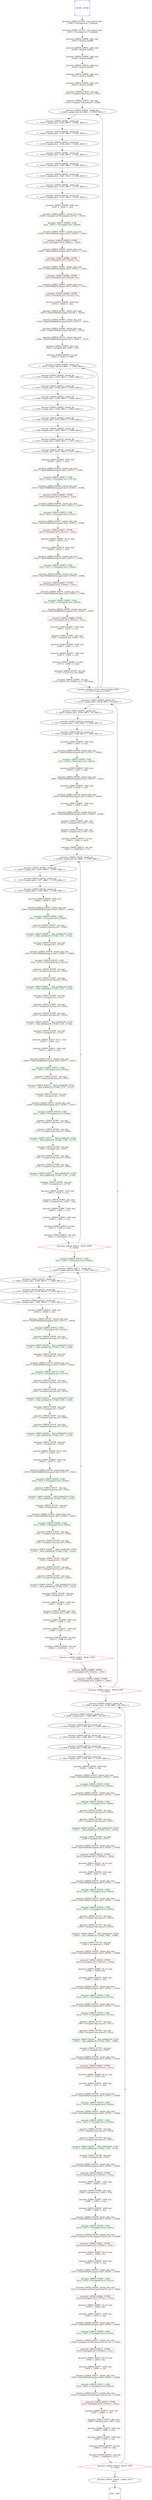 digraph G {
0[color=blue,shape=Msquare,label="ENTRY - ENTRY"];
1[color=blue,shape=Msquare,label="EXIT - EXIT"];
2[color=burlywood,shape=box,label="gesummv_428816_431676 - view_convert_expr\n_11068 = *((unsigned int * ) &(beta));\n"];
3[shape=ellipse,label="gesummv_428816_428854 - gimple_phi\n/* _10202 = gimple_phi(<0u, BB3>, <_10203, BB5>) */\n"];
4[shape=ellipse,label="gesummv_428816_440062 - gimple_phi\n/* _13353 = gimple_phi(<_13352, BB3>, <_10201, BB5>) */\n"];
5[shape=ellipse,label="gesummv_428816_440068 - gimple_phi\n/* _13356 = gimple_phi(<_13355, BB3>, <_10229, BB5>) */\n"];
6[shape=ellipse,label="gesummv_428816_440074 - gimple_phi\n/* _13359 = gimple_phi(<_13358, BB3>, <_10224, BB5>) */\n"];
7[shape=ellipse,label="gesummv_428816_440080 - gimple_phi\n/* _13362 = gimple_phi(<_13361, BB3>, <_10220, BB5>) */\n"];
8[shape=ellipse,label="gesummv_428816_440086 - gimple_phi\n/* _13365 = gimple_phi(<_13364, BB3>, <_13366, BB5>) */\n"];
9[shape=ellipse,label="gesummv_428816_440092 - gimple_phi\n/* _13368 = gimple_phi(<_13367, BB3>, <_13369, BB5>) */\n"];
10[shape=ellipse,label="gesummv_428816_440098 - gimple_phi\n/* _13371 = gimple_phi(<_13370, BB3>, <_13372, BB5>) */\n"];
11[shape=ellipse,label="gesummv_428816_440104 - gimple_phi\n/* _13374 = gimple_phi(<_13373, BB3>, <_13375, BB5>) */\n"];
12[color=burlywood,shape=box,label="gesummv_428816_429438 - lshift_expr\n_10351 = _10202 << (2u);\n"];
13[color=burlywood,shape=box,label="gesummv_428816_428855 - pointer_plus_expr\n_10204 = (unsigned int*)(((unsigned char*)x) + _10351);\n"];
14[color=green,shape=box,label="gesummv_428816_428856 - LOAD\nif(1u) _10205 = (*((unsigned int*)(_10204)));\n"];
15[color=burlywood,shape=box,label="gesummv_428816_428857 - pointer_plus_expr\n_10206 = (float(*)[64])(((unsigned char*)_10189) + _10351);\n"];
16[color=red,shape=box,label="gesummv_428816_428858 - STORE\nif(1u) (*((unsigned int*)(_10206))) = _10205;\n"];
17[color=burlywood,shape=box,label="gesummv_428816_428859 - pointer_plus_expr\n_10208 = (float(*)[64])(((unsigned char*)_10191) + _10351);\n"];
18[color=red,shape=box,label="gesummv_428816_428860 - STORE\nif(1u) (*((unsigned int*)(_10208))) = 0u;\n"];
19[color=burlywood,shape=box,label="gesummv_428816_428861 - pointer_plus_expr\n_10210 = (float(*)[64])(((unsigned char*)_10192) + _10351);\n"];
20[color=red,shape=box,label="gesummv_428816_428862 - STORE\nif(1u) (*((unsigned int*)(_10210))) = 0u;\n"];
21[color=burlywood,shape=box,label="gesummv_428816_428863 - pointer_plus_expr\n_10212 = (float(*)[64])(((unsigned char*)_10190) + _10351);\n"];
22[color=red,shape=box,label="gesummv_428816_428864 - STORE\nif(1u) (*((unsigned int*)(_10212))) = 0u;\n"];
23[color=burlywood,shape=box,label="gesummv_428816_429496 - lshift_expr\n_10374 = _10202 << (8u);\n"];
24[color=burlywood,shape=box,label="gesummv_428816_429461 - pointer_plus_expr\n_10357 = (float(*)[64])(((unsigned char*)A) + _10374);\n"];
25[color=burlywood,shape=box,label="gesummv_428816_429465 - pointer_plus_expr\n_10359 = (float(*)[64][64])(((unsigned char*)_10187) + _10374);\n"];
26[color=burlywood,shape=box,label="gesummv_428816_429469 - pointer_plus_expr\n_10361 = (float(*)[64])(((unsigned char*)B) + _10374);\n"];
27[color=burlywood,shape=box,label="gesummv_428816_429473 - pointer_plus_expr\n_10363 = (float(*)[64][64])(((unsigned char*)_10188) + _10374);\n"];
28[color=burlywood,shape=box,label="gesummv_428816_428976 - plus_expr\n_10203 = (unsigned int)(_10202 + (1u));\n"];
29[color=burlywood,shape=box,label="gesummv_428816_429458 - eq_expr\n_10356 = _10203 == (64u);\n"];
30[shape=ellipse,label="gesummv_428816_428908 - gimple_phi\n/* _10215 = gimple_phi(<0u, BB2>, <_11682, BB5>) */\n"];
31[color=burlywood,shape=box,label="gesummv_428816_431673 - view_convert_expr\n_11067 = *((unsigned int * ) &(alpha));\n"];
32[color=burlywood,shape=box,label="gesummv_428816_428900 - addr_expr\n_10187 = internal_428889;\n"];
33[color=burlywood,shape=box,label="gesummv_428816_428931 - addr_expr\n_10188 = internal_428924;\n"];
34[color=burlywood,shape=box,label="gesummv_428816_428990 - addr_expr\n_10189 = internal_428987;\n"];
35[color=burlywood,shape=box,label="gesummv_428816_429018 - addr_expr\n_10190 = internal_429015;\n"];
36[color=burlywood,shape=box,label="gesummv_428816_428999 - addr_expr\n_10191 = internal_428996;\n"];
37[color=burlywood,shape=box,label="gesummv_428816_429009 - addr_expr\n_10192 = internal_429006;\n"];
38[color=burlywood,shape=box,label="gesummv_428816_431828 - nop_expr\n_11122 = (unsigned long long int) (_11067);\n"];
39[color=burlywood,shape=box,label="gesummv_428816_432032 - nop_expr\n_11194 = (unsigned long long int) (_11068);\n"];
40[shape=ellipse,label="gesummv_428816_440064 - gimple_phi\n/* _13354 = gimple_phi(<_13353, BB2>, <_10201, BB5>) */\n"];
41[shape=ellipse,label="gesummv_428816_440070 - gimple_phi\n/* _13357 = gimple_phi(<_13356, BB2>, <_10229, BB5>) */\n"];
42[shape=ellipse,label="gesummv_428816_440076 - gimple_phi\n/* _13360 = gimple_phi(<_13359, BB2>, <_10224, BB5>) */\n"];
43[shape=ellipse,label="gesummv_428816_440082 - gimple_phi\n/* _13363 = gimple_phi(<_13362, BB2>, <_10220, BB5>) */\n"];
44[shape=ellipse,label="gesummv_428816_440088 - gimple_phi\n/* _13366 = gimple_phi(<_10213, BB2>, <_13366, BB5>) */\n"];
45[shape=ellipse,label="gesummv_428816_440094 - gimple_phi\n/* _13369 = gimple_phi(<_10207, BB2>, <_13369, BB5>) */\n"];
46[shape=ellipse,label="gesummv_428816_440100 - gimple_phi\n/* _13372 = gimple_phi(<_10209, BB2>, <_13372, BB5>) */\n"];
47[shape=ellipse,label="gesummv_428816_440106 - gimple_phi\n/* _13375 = gimple_phi(<_10211, BB2>, <_13375, BB5>) */\n"];
48[color=burlywood,shape=box,label="gesummv_428816_429463 - lshift_expr\n_10358 = _10215 << (2u);\n"];
49[color=burlywood,shape=box,label="gesummv_428816_428916 - pointer_plus_expr\n_10217 = (float(*)[64])(((unsigned char*)_10357) + _10358);\n"];
50[color=green,shape=box,label="gesummv_428816_428913 - LOAD\nif(1u) _10218 = (*((unsigned int*)(_10217)));\n"];
51[color=burlywood,shape=box,label="gesummv_428816_428890 - pointer_plus_expr\n_10219 = (float(*)[64][64])(((unsigned char*)_10359) + _10358);\n"];
52[color=red,shape=box,label="gesummv_428816_428881 - STORE\nif(1u) (*((unsigned int*)(_10219))) = _10218;\n"];
53[color=burlywood,shape=box,label="gesummv_428816_428936 - pointer_plus_expr\n_10221 = (float(*)[64])(((unsigned char*)_10361) + _10358);\n"];
54[color=green,shape=box,label="gesummv_428816_428933 - LOAD\nif(1u) _10222 = (*((unsigned int*)(_10221)));\n"];
55[color=burlywood,shape=box,label="gesummv_428816_428925 - pointer_plus_expr\n_10223 = (float(*)[64][64])(((unsigned char*)_10363) + _10358);\n"];
56[color=red,shape=box,label="gesummv_428816_428877 - STORE\nif(1u) (*((unsigned int*)(_10223))) = _10222;\n"];
57[color=burlywood,shape=box,label="gesummv_428816_428950 - bit_ior_expr\n_10225 = _10215 | (1u);\n"];
58[color=burlywood,shape=box,label="gesummv_428816_429479 - lshift_expr\n_10366 = _10225 << (2u);\n"];
59[color=burlywood,shape=box,label="gesummv_428816_428956 - pointer_plus_expr\n_10226 = (float(*)[64])(((unsigned char*)_10357) + _10366);\n"];
60[color=green,shape=box,label="gesummv_428816_428953 - LOAD\nif(1u) _10227 = (*((unsigned int*)(_10226)));\n"];
61[color=burlywood,shape=box,label="gesummv_428816_428944 - pointer_plus_expr\n_10228 = (float(*)[64][64])(((unsigned char*)_10359) + _10366);\n"];
62[color=red,shape=box,label="gesummv_428816_428873 - STORE\nif(1u) (*((unsigned int*)(_10228))) = _10227;\n"];
63[color=burlywood,shape=box,label="gesummv_428816_428970 - pointer_plus_expr\n_10230 = (float(*)[64])(((unsigned char*)_10361) + _10366);\n"];
64[color=green,shape=box,label="gesummv_428816_428967 - LOAD\nif(1u) _10231 = (*((unsigned int*)(_10230)));\n"];
65[color=burlywood,shape=box,label="gesummv_428816_428962 - pointer_plus_expr\n_10232 = (float(*)[64][64])(((unsigned char*)_10363) + _10366);\n"];
66[color=red,shape=box,label="gesummv_428816_428869 - STORE\nif(1u) (*((unsigned int*)(_10232))) = _10231;\n"];
67[color=burlywood,shape=box,label="gesummv_428816_433647 - rshift_expr\n_11680 = _10215 >> (1u);\n"];
68[color=burlywood,shape=box,label="gesummv_428816_433651 - plus_expr\n_11681 = (unsigned int)(_11680 + (1u));\n"];
69[color=burlywood,shape=box,label="gesummv_428816_433654 - lshift_expr\n_11682 = _11681 << (1u);\n"];
70[color=burlywood,shape=box,label="gesummv_428816_433657 - rshift_expr\n_11683 = _11682 >> (1u);\n"];
71[color=burlywood,shape=box,label="gesummv_428816_429493 - eq_expr\n_10373 = _11683 == (32u);\n"];
72[color=burlywood,shape=box,label="gesummv_428816_433797 - lut_expr\n_11721 = (1LLU>>((_10373)))&1;\n"];
73[color=burlywood,shape=box,label="gesummv_428816_433800 - lut_expr\n_11722 = (8LLU>>(((_10356)<<1) | (_10373)))&1;\n"];
74[shape=ellipse,label="gesummv_428816_433794 - MULTI_READ_COND\nif (_11721 /* else if(_11722)*/)\n"];
75[shape=ellipse,label="gesummv_428816_429056 - gimple_phi\n/* _10237 = gimple_phi(<_10238, BB7>, <0u, BB5>) */\n"];
76[shape=ellipse,label="gesummv_428816_429057 - gimple_phi\n/* _10239 = gimple_phi(<_10240, BB7>, <0u, BB5>) */\n"];
77[shape=ellipse,label="gesummv_428816_440110 - gimple_phi\n/* _13377 = gimple_phi(<_13376, BB5>, <_10236, BB7>) */\n"];
78[shape=ellipse,label="gesummv_428816_440118 - gimple_phi\n/* _13381 = gimple_phi(<_13380, BB5>, <_10242, BB7>) */\n"];
79[color=burlywood,shape=box,label="gesummv_428816_429529 - lshift_expr\n_10382 = _10237 << (2u);\n"];
80[color=burlywood,shape=box,label="gesummv_428816_429058 - pointer_plus_expr\n_10241 = (float(*)[64])(((unsigned char*)_10191) + _10382);\n"];
81[color=green,shape=box,label="gesummv_428816_429059 - LOAD\nif(1u) _10243 = (*((unsigned int*)(_10241)));\n"];
82[color=burlywood,shape=box,label="gesummv_428816_429619 - lshift_expr\n_10414 = _10237 << (8u);\n"];
83[color=burlywood,shape=box,label="gesummv_428816_429604 - pointer_plus_expr\n_10407 = (float(*)[64][64])(((unsigned char*)_10187) + _10414);\n"];
84[color=burlywood,shape=box,label="gesummv_428816_429629 - lshift_expr\n_10416 = _10239 << (2u);\n"];
85[color=burlywood,shape=box,label="gesummv_428816_429136 - pointer_plus_expr\n_10264 = (float(*)[64])(((unsigned char*)_10192) + _10416);\n"];
86[color=burlywood,shape=box,label="gesummv_428816_429647 - lshift_expr\n_10424 = _10239 << (8u);\n"];
87[color=burlywood,shape=box,label="gesummv_428816_429632 - pointer_plus_expr\n_10417 = (float(*)[64][64])(((unsigned char*)_10188) + _10424);\n"];
88[color=burlywood,shape=box,label="gesummv_428816_429207 - plus_expr\n_10238 = (unsigned int)(_10237 + (1u));\n"];
89[color=burlywood,shape=box,label="gesummv_428816_429210 - plus_expr\n_10240 = (unsigned int)(_10239 + (1u));\n"];
90[color=burlywood,shape=box,label="gesummv_428816_429535 - eq_expr\n_10384 = _10240 == (64u);\n"];
91[color=burlywood,shape=box,label="gesummv_428816_429216 - nop_expr\n_10287 = (_10384)%(1U << 1);\n"];
92[shape=ellipse,label="gesummv_428816_429100 - gimple_phi\n/* _10244 = gimple_phi(<0u, BB6>, <_11693, BB9>) */\n"];
93[color=red,shape=box,label="gesummv_428816_429066 - STORE\nif(1u) (*((unsigned int*)(_10241))) = _10247;\n"];
94[color=red,shape=box,label="gesummv_428816_429062 - STORE\nif(1u) (*((unsigned int*)(_10264))) = _10269;\n"];
95[color=red,shape=diamond,label="gesummv_428816_429217 - READ_COND\nif (_10287)\n"];
96[shape=ellipse,label="gesummv_428816_429223 - gimple_phi\n/* _10290 = gimple_phi(<_11686, BB8>, <0u, BB7>) */\n"];
97[shape=ellipse,label="gesummv_428816_429224 - gimple_phi\n/* _10292 = gimple_phi(<_11689, BB8>, <0u, BB7>) */\n"];
98[shape=ellipse,label="gesummv_428816_440126 - gimple_phi\n/* _13385 = gimple_phi(<_13384, BB7>, <_10300, BB8>) */\n"];
99[shape=ellipse,label="gesummv_428816_440130 - gimple_phi\n/* _13387 = gimple_phi(<_13386, BB7>, <_10308, BB8>) */\n"];
100[shape=ellipse,label="gesummv_428816_440134 - gimple_phi\n/* _13389 = gimple_phi(<_13388, BB7>, <_10316, BB8>) */\n"];
101[shape=ellipse,label="gesummv_428816_440138 - gimple_phi\n/* _13391 = gimple_phi(<_13390, BB7>, <_10324, BB8>) */\n"];
102[color=burlywood,shape=box,label="gesummv_428816_429538 - lshift_expr\n_10385 = _10290 << (2u);\n"];
103[color=burlywood,shape=box,label="gesummv_428816_429225 - pointer_plus_expr\n_10294 = (float(*)[64])(((unsigned char*)_10191) + _10385);\n"];
104[color=green,shape=box,label="gesummv_428816_429226 - LOAD\nif(1u) _10295 = (*((unsigned int*)(_10294)));\n"];
105[color=burlywood,shape=box,label="gesummv_428816_429227 - pointer_plus_expr\n_10296 = (float(*)[64])(((unsigned char*)_10192) + _10385);\n"];
106[color=green,shape=box,label="gesummv_428816_429228 - LOAD\nif(1u) _10297 = (*((unsigned int*)(_10296)));\n"];
107[color=burlywood,shape=box,label="gesummv_428816_431689 - nop_expr\n_11073 = (unsigned long long int) (_10295);\n"];
108[color=burlywood,shape=box,label="gesummv_428816_431692 - nop_expr\n_11074 = (unsigned long long int) (_10297);\n"];
109[color=green,shape=box,label="gesummv_428816_429229 - __float_adde8m23b_127nih\n_11071 = __float_adde8m23b_127nih(_11073, _11074);\n"];
110[color=burlywood,shape=box,label="gesummv_428816_431686 - nop_expr\n_10298 = (unsigned int) (_11071);\n"];
111[color=burlywood,shape=box,label="gesummv_428816_429230 - pointer_plus_expr\n_10299 = (float(*)[64])(((unsigned char*)_10190) + _10385);\n"];
112[color=red,shape=box,label="gesummv_428816_429231 - STORE\nif(1u) (*((unsigned int*)(_10299))) = _10298;\n"];
113[color=burlywood,shape=box,label="gesummv_428816_429232 - bit_ior_expr\n_10301 = _10290 | (1u);\n"];
114[color=burlywood,shape=box,label="gesummv_428816_429544 - lshift_expr\n_10388 = _10301 << (2u);\n"];
115[color=burlywood,shape=box,label="gesummv_428816_429233 - pointer_plus_expr\n_10302 = (float(*)[64])(((unsigned char*)_10191) + _10388);\n"];
116[color=green,shape=box,label="gesummv_428816_429234 - LOAD\nif(1u) _10303 = (*((unsigned int*)(_10302)));\n"];
117[color=burlywood,shape=box,label="gesummv_428816_429235 - pointer_plus_expr\n_10304 = (float(*)[64])(((unsigned char*)_10192) + _10388);\n"];
118[color=green,shape=box,label="gesummv_428816_429236 - LOAD\nif(1u) _10305 = (*((unsigned int*)(_10304)));\n"];
119[color=burlywood,shape=box,label="gesummv_428816_431723 - nop_expr\n_11085 = (unsigned long long int) (_10303);\n"];
120[color=burlywood,shape=box,label="gesummv_428816_431726 - nop_expr\n_11086 = (unsigned long long int) (_10305);\n"];
121[color=green,shape=box,label="gesummv_428816_429237 - __float_adde8m23b_127nih\n_11083 = __float_adde8m23b_127nih(_11085, _11086);\n"];
122[color=burlywood,shape=box,label="gesummv_428816_431720 - nop_expr\n_10306 = (unsigned int) (_11083);\n"];
123[color=burlywood,shape=box,label="gesummv_428816_429238 - pointer_plus_expr\n_10307 = (float(*)[64])(((unsigned char*)_10190) + _10388);\n"];
124[color=red,shape=box,label="gesummv_428816_429239 - STORE\nif(1u) (*((unsigned int*)(_10307))) = _10306;\n"];
125[color=burlywood,shape=box,label="gesummv_428816_429240 - bit_ior_expr\n_10309 = _10290 | (2u);\n"];
126[color=burlywood,shape=box,label="gesummv_428816_429550 - lshift_expr\n_10391 = _10309 << (2u);\n"];
127[color=burlywood,shape=box,label="gesummv_428816_429241 - pointer_plus_expr\n_10310 = (float(*)[64])(((unsigned char*)_10191) + _10391);\n"];
128[color=green,shape=box,label="gesummv_428816_429242 - LOAD\nif(1u) _10311 = (*((unsigned int*)(_10310)));\n"];
129[color=burlywood,shape=box,label="gesummv_428816_429243 - pointer_plus_expr\n_10312 = (float(*)[64])(((unsigned char*)_10192) + _10391);\n"];
130[color=green,shape=box,label="gesummv_428816_429244 - LOAD\nif(1u) _10313 = (*((unsigned int*)(_10312)));\n"];
131[color=burlywood,shape=box,label="gesummv_428816_431757 - nop_expr\n_11097 = (unsigned long long int) (_10311);\n"];
132[color=burlywood,shape=box,label="gesummv_428816_431760 - nop_expr\n_11098 = (unsigned long long int) (_10313);\n"];
133[color=green,shape=box,label="gesummv_428816_429245 - __float_adde8m23b_127nih\n_11095 = __float_adde8m23b_127nih(_11097, _11098);\n"];
134[color=burlywood,shape=box,label="gesummv_428816_431754 - nop_expr\n_10314 = (unsigned int) (_11095);\n"];
135[color=burlywood,shape=box,label="gesummv_428816_429246 - pointer_plus_expr\n_10315 = (float(*)[64])(((unsigned char*)_10190) + _10391);\n"];
136[color=red,shape=box,label="gesummv_428816_429247 - STORE\nif(1u) (*((unsigned int*)(_10315))) = _10314;\n"];
137[color=burlywood,shape=box,label="gesummv_428816_429248 - bit_ior_expr\n_10317 = _10290 | (3u);\n"];
138[color=burlywood,shape=box,label="gesummv_428816_429556 - lshift_expr\n_10394 = _10317 << (2u);\n"];
139[color=burlywood,shape=box,label="gesummv_428816_429249 - pointer_plus_expr\n_10318 = (float(*)[64])(((unsigned char*)_10191) + _10394);\n"];
140[color=green,shape=box,label="gesummv_428816_429250 - LOAD\nif(1u) _10319 = (*((unsigned int*)(_10318)));\n"];
141[color=burlywood,shape=box,label="gesummv_428816_429251 - pointer_plus_expr\n_10320 = (float(*)[64])(((unsigned char*)_10192) + _10394);\n"];
142[color=green,shape=box,label="gesummv_428816_429252 - LOAD\nif(1u) _10321 = (*((unsigned int*)(_10320)));\n"];
143[color=burlywood,shape=box,label="gesummv_428816_431791 - nop_expr\n_11109 = (unsigned long long int) (_10319);\n"];
144[color=burlywood,shape=box,label="gesummv_428816_431794 - nop_expr\n_11110 = (unsigned long long int) (_10321);\n"];
145[color=green,shape=box,label="gesummv_428816_429253 - __float_adde8m23b_127nih\n_11107 = __float_adde8m23b_127nih(_11109, _11110);\n"];
146[color=burlywood,shape=box,label="gesummv_428816_431788 - nop_expr\n_10322 = (unsigned int) (_11107);\n"];
147[color=burlywood,shape=box,label="gesummv_428816_429254 - pointer_plus_expr\n_10323 = (float(*)[64])(((unsigned char*)_10190) + _10394);\n"];
148[color=red,shape=box,label="gesummv_428816_429255 - STORE\nif(1u) (*((unsigned int*)(_10323))) = _10322;\n"];
149[color=burlywood,shape=box,label="gesummv_428816_433661 - rshift_expr\n_11684 = _10290 >> (2u);\n"];
150[color=burlywood,shape=box,label="gesummv_428816_433664 - plus_expr\n_11685 = (unsigned int)(_11684 + (1u));\n"];
151[color=burlywood,shape=box,label="gesummv_428816_433667 - lshift_expr\n_11686 = _11685 << (2u);\n"];
152[color=burlywood,shape=box,label="gesummv_428816_429565 - lshift_expr\n_10398 = _10292 << (2u);\n"];
153[color=burlywood,shape=box,label="gesummv_428816_429258 - pointer_plus_expr\n_10326 = (float(*)[64])(((unsigned char*)_10190) + _10398);\n"];
154[color=green,shape=box,label="gesummv_428816_429259 - LOAD\nif(1u) _10327 = (*((unsigned int*)(_10326)));\n"];
155[color=burlywood,shape=box,label="gesummv_428816_429260 - pointer_plus_expr\n_10328 = (unsigned int*)(((unsigned char*)y_out) + _10398);\n"];
156[color=red,shape=box,label="gesummv_428816_429261 - STORE\nif(1u) (*((unsigned int*)(_10328))) = _10327;\n"];
157[color=burlywood,shape=box,label="gesummv_428816_429262 - bit_ior_expr\n_10330 = _10292 | (1u);\n"];
158[color=burlywood,shape=box,label="gesummv_428816_429569 - lshift_expr\n_10400 = _10330 << (2u);\n"];
159[color=burlywood,shape=box,label="gesummv_428816_429263 - pointer_plus_expr\n_10331 = (float(*)[64])(((unsigned char*)_10190) + _10400);\n"];
160[color=green,shape=box,label="gesummv_428816_429264 - LOAD\nif(1u) _10332 = (*((unsigned int*)(_10331)));\n"];
161[color=burlywood,shape=box,label="gesummv_428816_429265 - pointer_plus_expr\n_10333 = (unsigned int*)(((unsigned char*)y_out) + _10400);\n"];
162[color=red,shape=box,label="gesummv_428816_429266 - STORE\nif(1u) (*((unsigned int*)(_10333))) = _10332;\n"];
163[color=burlywood,shape=box,label="gesummv_428816_429267 - bit_ior_expr\n_10335 = _10292 | (2u);\n"];
164[color=burlywood,shape=box,label="gesummv_428816_429573 - lshift_expr\n_10402 = _10335 << (2u);\n"];
165[color=burlywood,shape=box,label="gesummv_428816_429268 - pointer_plus_expr\n_10336 = (float(*)[64])(((unsigned char*)_10190) + _10402);\n"];
166[color=green,shape=box,label="gesummv_428816_429269 - LOAD\nif(1u) _10337 = (*((unsigned int*)(_10336)));\n"];
167[color=burlywood,shape=box,label="gesummv_428816_429270 - pointer_plus_expr\n_10338 = (unsigned int*)(((unsigned char*)y_out) + _10402);\n"];
168[color=red,shape=box,label="gesummv_428816_429271 - STORE\nif(1u) (*((unsigned int*)(_10338))) = _10337;\n"];
169[color=burlywood,shape=box,label="gesummv_428816_429272 - bit_ior_expr\n_10340 = _10292 | (3u);\n"];
170[color=burlywood,shape=box,label="gesummv_428816_429577 - lshift_expr\n_10404 = _10340 << (2u);\n"];
171[color=burlywood,shape=box,label="gesummv_428816_429273 - pointer_plus_expr\n_10341 = (float(*)[64])(((unsigned char*)_10190) + _10404);\n"];
172[color=green,shape=box,label="gesummv_428816_429274 - LOAD\nif(1u) _10342 = (*((unsigned int*)(_10341)));\n"];
173[color=burlywood,shape=box,label="gesummv_428816_429275 - pointer_plus_expr\n_10343 = (unsigned int*)(((unsigned char*)y_out) + _10404);\n"];
174[color=red,shape=box,label="gesummv_428816_429276 - STORE\nif(1u) (*((unsigned int*)(_10343))) = _10342;\n"];
175[color=burlywood,shape=box,label="gesummv_428816_433670 - rshift_expr\n_11687 = _10292 >> (2u);\n"];
176[color=burlywood,shape=box,label="gesummv_428816_433672 - plus_expr\n_11688 = (unsigned int)(_11687 + (1u));\n"];
177[color=burlywood,shape=box,label="gesummv_428816_433675 - lshift_expr\n_11689 = _11688 << (2u);\n"];
178[color=burlywood,shape=box,label="gesummv_428816_433678 - rshift_expr\n_11690 = _11689 >> (2u);\n"];
179[color=burlywood,shape=box,label="gesummv_428816_429581 - eq_expr\n_10406 = _11690 == (16u);\n"];
180[color=burlywood,shape=box,label="gesummv_428816_429278 - nop_expr\n_10344 = (_10406)%(1U << 1);\n"];
181[color=red,shape=diamond,label="gesummv_428816_429279 - READ_COND\nif (_10344)\n"];
182[shape=ellipse,label="gesummv_428816_429422 - gimple_return\nreturn ;\n"];
183[shape=ellipse,label="gesummv_428816_429080 - gimple_phi\n/* _10246 = gimple_phi(<_10243, BB6>, <_10247, BB9>) */\n"];
184[shape=ellipse,label="gesummv_428816_440112 - gimple_phi\n/* _13378 = gimple_phi(<_13377, BB6>, <_13378, BB9>) */\n"];
185[shape=ellipse,label="gesummv_428816_440120 - gimple_phi\n/* _13382 = gimple_phi(<_13381, BB6>, <_13382, BB9>) */\n"];
186[color=burlywood,shape=box,label="gesummv_428816_429606 - lshift_expr\n_10408 = _10244 << (2u);\n"];
187[color=burlywood,shape=box,label="gesummv_428816_429093 - pointer_plus_expr\n_10248 = (float(*)[64][64])(((unsigned char*)_10407) + _10408);\n"];
188[color=green,shape=box,label="gesummv_428816_429090 - LOAD\nif(1u) _10249 = (*((unsigned int*)(_10248)));\n"];
189[color=burlywood,shape=box,label="gesummv_428816_431825 - nop_expr\n_11121 = (unsigned long long int) (_10249);\n"];
190[color=green,shape=box,label="gesummv_428816_429086 - __float_mule8m23b_127nih\n_11119 = __float_mule8m23b_127nih(_11121, _11122);\n"];
191[color=burlywood,shape=box,label="gesummv_428816_431822 - nop_expr\n_10250 = (unsigned int) (_11119);\n"];
192[color=burlywood,shape=box,label="gesummv_428816_429108 - pointer_plus_expr\n_10251 = (float(*)[64])(((unsigned char*)_10189) + _10408);\n"];
193[color=green,shape=box,label="gesummv_428816_429105 - LOAD\nif(1u) _10252 = (*((unsigned int*)(_10251)));\n"];
194[color=burlywood,shape=box,label="gesummv_428816_431859 - nop_expr\n_11133 = (unsigned long long int) (_10250);\n"];
195[color=burlywood,shape=box,label="gesummv_428816_431862 - nop_expr\n_11134 = (unsigned long long int) (_10252);\n"];
196[color=green,shape=box,label="gesummv_428816_429082 - __float_mule8m23b_127nih\n_11131 = __float_mule8m23b_127nih(_11133, _11134);\n"];
197[color=burlywood,shape=box,label="gesummv_428816_431856 - nop_expr\n_10253 = (unsigned int) (_11131);\n"];
198[color=burlywood,shape=box,label="gesummv_428816_431893 - nop_expr\n_11145 = (unsigned long long int) (_10246);\n"];
199[color=burlywood,shape=box,label="gesummv_428816_431896 - nop_expr\n_11146 = (unsigned long long int) (_10253);\n"];
200[color=green,shape=box,label="gesummv_428816_429076 - __float_adde8m23b_127nih\n_11143 = __float_adde8m23b_127nih(_11145, _11146);\n"];
201[color=burlywood,shape=box,label="gesummv_428816_431890 - nop_expr\n_10254 = (unsigned int) (_11143);\n"];
202[color=burlywood,shape=box,label="gesummv_428816_429127 - bit_ior_expr\n_10255 = _10244 | (1u);\n"];
203[color=burlywood,shape=box,label="gesummv_428816_429612 - lshift_expr\n_10411 = _10255 << (2u);\n"];
204[color=burlywood,shape=box,label="gesummv_428816_429121 - pointer_plus_expr\n_10256 = (float(*)[64][64])(((unsigned char*)_10407) + _10411);\n"];
205[color=green,shape=box,label="gesummv_428816_429118 - LOAD\nif(1u) _10257 = (*((unsigned int*)(_10256)));\n"];
206[color=burlywood,shape=box,label="gesummv_428816_431927 - nop_expr\n_11157 = (unsigned long long int) (_10257);\n"];
207[color=green,shape=box,label="gesummv_428816_429115 - __float_mule8m23b_127nih\n_11155 = __float_mule8m23b_127nih(_11157, _11122);\n"];
208[color=burlywood,shape=box,label="gesummv_428816_431924 - nop_expr\n_10258 = (unsigned int) (_11155);\n"];
209[color=burlywood,shape=box,label="gesummv_428816_429132 - pointer_plus_expr\n_10259 = (float(*)[64])(((unsigned char*)_10189) + _10411);\n"];
210[color=green,shape=box,label="gesummv_428816_429129 - LOAD\nif(1u) _10260 = (*((unsigned int*)(_10259)));\n"];
211[color=burlywood,shape=box,label="gesummv_428816_431961 - nop_expr\n_11169 = (unsigned long long int) (_10258);\n"];
212[color=burlywood,shape=box,label="gesummv_428816_431964 - nop_expr\n_11170 = (unsigned long long int) (_10260);\n"];
213[color=green,shape=box,label="gesummv_428816_429111 - __float_mule8m23b_127nih\n_11167 = __float_mule8m23b_127nih(_11169, _11170);\n"];
214[color=burlywood,shape=box,label="gesummv_428816_431958 - nop_expr\n_10261 = (unsigned int) (_11167);\n"];
215[color=burlywood,shape=box,label="gesummv_428816_431995 - nop_expr\n_11181 = (unsigned long long int) (_10254);\n"];
216[color=burlywood,shape=box,label="gesummv_428816_431998 - nop_expr\n_11182 = (unsigned long long int) (_10261);\n"];
217[color=green,shape=box,label="gesummv_428816_429072 - __float_adde8m23b_127nih\n_11179 = __float_adde8m23b_127nih(_11181, _11182);\n"];
218[color=burlywood,shape=box,label="gesummv_428816_431992 - nop_expr\n_10247 = (unsigned int) (_11179);\n"];
219[color=burlywood,shape=box,label="gesummv_428816_433682 - rshift_expr\n_11691 = _10244 >> (1u);\n"];
220[color=burlywood,shape=box,label="gesummv_428816_433684 - plus_expr\n_11692 = (unsigned int)(_11691 + (1u));\n"];
221[color=burlywood,shape=box,label="gesummv_428816_433687 - lshift_expr\n_11693 = _11692 << (1u);\n"];
222[color=burlywood,shape=box,label="gesummv_428816_433690 - rshift_expr\n_11694 = _11693 >> (1u);\n"];
223[color=burlywood,shape=box,label="gesummv_428816_429616 - eq_expr\n_10413 = _11694 == (32u);\n"];
224[color=burlywood,shape=box,label="gesummv_428816_429414 - nop_expr\n_10262 = (_10413)%(1U << 1);\n"];
225[color=red,shape=diamond,label="gesummv_428816_429415 - READ_COND\nif (_10262)\n"];
226[color=green,shape=box,label="gesummv_428816_429152 - LOAD\nif(1u) _10265 = (*((unsigned int*)(_10264)));\n"];
227[shape=ellipse,label="gesummv_428816_429171 - gimple_phi\n/* _10266 = gimple_phi(<0u, BB10>, <_11697, BB11>) */\n"];
228[shape=ellipse,label="gesummv_428816_429150 - gimple_phi\n/* _10268 = gimple_phi(<_10265, BB10>, <_10269, BB11>) */\n"];
229[shape=ellipse,label="gesummv_428816_440114 - gimple_phi\n/* _13379 = gimple_phi(<_13378, BB10>, <_13379, BB11>) */\n"];
230[shape=ellipse,label="gesummv_428816_440122 - gimple_phi\n/* _13383 = gimple_phi(<_13382, BB10>, <_13383, BB11>) */\n"];
231[color=burlywood,shape=box,label="gesummv_428816_429634 - lshift_expr\n_10418 = _10266 << (2u);\n"];
232[color=burlywood,shape=box,label="gesummv_428816_429165 - pointer_plus_expr\n_10270 = (float(*)[64][64])(((unsigned char*)_10417) + _10418);\n"];
233[color=green,shape=box,label="gesummv_428816_429162 - LOAD\nif(1u) _10271 = (*((unsigned int*)(_10270)));\n"];
234[color=burlywood,shape=box,label="gesummv_428816_432029 - nop_expr\n_11193 = (unsigned long long int) (_10271);\n"];
235[color=green,shape=box,label="gesummv_428816_429158 - __float_mule8m23b_127nih\n_11191 = __float_mule8m23b_127nih(_11193, _11194);\n"];
236[color=burlywood,shape=box,label="gesummv_428816_432026 - nop_expr\n_10272 = (unsigned int) (_11191);\n"];
237[color=burlywood,shape=box,label="gesummv_428816_429179 - pointer_plus_expr\n_10273 = (float(*)[64])(((unsigned char*)_10189) + _10418);\n"];
238[color=green,shape=box,label="gesummv_428816_429176 - LOAD\nif(1u) _10274 = (*((unsigned int*)(_10273)));\n"];
239[color=burlywood,shape=box,label="gesummv_428816_432063 - nop_expr\n_11205 = (unsigned long long int) (_10272);\n"];
240[color=burlywood,shape=box,label="gesummv_428816_432066 - nop_expr\n_11206 = (unsigned long long int) (_10274);\n"];
241[color=green,shape=box,label="gesummv_428816_429154 - __float_mule8m23b_127nih\n_11203 = __float_mule8m23b_127nih(_11205, _11206);\n"];
242[color=burlywood,shape=box,label="gesummv_428816_432060 - nop_expr\n_10275 = (unsigned int) (_11203);\n"];
243[color=burlywood,shape=box,label="gesummv_428816_432097 - nop_expr\n_11217 = (unsigned long long int) (_10268);\n"];
244[color=burlywood,shape=box,label="gesummv_428816_432100 - nop_expr\n_11218 = (unsigned long long int) (_10275);\n"];
245[color=green,shape=box,label="gesummv_428816_429146 - __float_adde8m23b_127nih\n_11215 = __float_adde8m23b_127nih(_11217, _11218);\n"];
246[color=burlywood,shape=box,label="gesummv_428816_432094 - nop_expr\n_10276 = (unsigned int) (_11215);\n"];
247[color=burlywood,shape=box,label="gesummv_428816_429198 - bit_ior_expr\n_10277 = _10266 | (1u);\n"];
248[color=burlywood,shape=box,label="gesummv_428816_429640 - lshift_expr\n_10421 = _10277 << (2u);\n"];
249[color=burlywood,shape=box,label="gesummv_428816_429192 - pointer_plus_expr\n_10278 = (float(*)[64][64])(((unsigned char*)_10417) + _10421);\n"];
250[color=green,shape=box,label="gesummv_428816_429189 - LOAD\nif(1u) _10279 = (*((unsigned int*)(_10278)));\n"];
251[color=burlywood,shape=box,label="gesummv_428816_432131 - nop_expr\n_11229 = (unsigned long long int) (_10279);\n"];
252[color=green,shape=box,label="gesummv_428816_429186 - __float_mule8m23b_127nih\n_11227 = __float_mule8m23b_127nih(_11229, _11194);\n"];
253[color=burlywood,shape=box,label="gesummv_428816_432128 - nop_expr\n_10280 = (unsigned int) (_11227);\n"];
254[color=burlywood,shape=box,label="gesummv_428816_429203 - pointer_plus_expr\n_10281 = (float(*)[64])(((unsigned char*)_10189) + _10421);\n"];
255[color=green,shape=box,label="gesummv_428816_429200 - LOAD\nif(1u) _10282 = (*((unsigned int*)(_10281)));\n"];
256[color=burlywood,shape=box,label="gesummv_428816_432165 - nop_expr\n_11241 = (unsigned long long int) (_10280);\n"];
257[color=burlywood,shape=box,label="gesummv_428816_432168 - nop_expr\n_11242 = (unsigned long long int) (_10282);\n"];
258[color=green,shape=box,label="gesummv_428816_429182 - __float_mule8m23b_127nih\n_11239 = __float_mule8m23b_127nih(_11241, _11242);\n"];
259[color=burlywood,shape=box,label="gesummv_428816_432162 - nop_expr\n_10283 = (unsigned int) (_11239);\n"];
260[color=burlywood,shape=box,label="gesummv_428816_432199 - nop_expr\n_11253 = (unsigned long long int) (_10276);\n"];
261[color=burlywood,shape=box,label="gesummv_428816_432202 - nop_expr\n_11254 = (unsigned long long int) (_10283);\n"];
262[color=green,shape=box,label="gesummv_428816_429142 - __float_adde8m23b_127nih\n_11251 = __float_adde8m23b_127nih(_11253, _11254);\n"];
263[color=burlywood,shape=box,label="gesummv_428816_432196 - nop_expr\n_10269 = (unsigned int) (_11251);\n"];
264[color=burlywood,shape=box,label="gesummv_428816_433693 - rshift_expr\n_11695 = _10266 >> (1u);\n"];
265[color=burlywood,shape=box,label="gesummv_428816_433695 - plus_expr\n_11696 = (unsigned int)(_11695 + (1u));\n"];
266[color=burlywood,shape=box,label="gesummv_428816_433698 - lshift_expr\n_11697 = _11696 << (1u);\n"];
267[color=burlywood,shape=box,label="gesummv_428816_433701 - rshift_expr\n_11698 = _11697 >> (1u);\n"];
268[color=burlywood,shape=box,label="gesummv_428816_429644 - eq_expr\n_10423 = _11698 == (32u);\n"];
269[color=burlywood,shape=box,label="gesummv_428816_429418 - nop_expr\n_10284 = (_10423)%(1U << 1);\n"];
270[color=red,shape=diamond,label="gesummv_428816_429419 - READ_COND\nif (_10284)\n"];
0->2 [fontcolor=red3,label=""];
3->4 [fontcolor=red3,label=""];
4->5 [fontcolor=red3,label=""];
5->6 [fontcolor=red3,label=""];
6->7 [fontcolor=red3,label=""];
7->8 [fontcolor=red3,label=""];
8->9 [fontcolor=red3,label=""];
9->10 [fontcolor=red3,label=""];
10->11 [fontcolor=red3,label=""];
11->12 [fontcolor=red3,label=""];
12->13 [fontcolor=red3,label=""];
13->14 [fontcolor=red3,label=""];
14->15 [fontcolor=red3,label=""];
15->16 [fontcolor=red3,label=""];
16->17 [fontcolor=red3,label=""];
17->18 [fontcolor=red3,label=""];
18->19 [fontcolor=red3,label=""];
19->20 [fontcolor=red3,label=""];
20->21 [fontcolor=red3,label=""];
21->22 [fontcolor=red3,label=""];
22->23 [fontcolor=red3,label=""];
23->24 [fontcolor=red3,label=""];
24->25 [fontcolor=red3,label=""];
25->26 [fontcolor=red3,label=""];
26->27 [fontcolor=red3,label=""];
27->28 [fontcolor=red3,label=""];
28->29 [fontcolor=red3,label=""];
29->30 [fontcolor=red3,label=""];
2->31 [fontcolor=red3,label=""];
31->32 [fontcolor=red3,label=""];
32->33 [fontcolor=red3,label=""];
33->34 [fontcolor=red3,label=""];
34->35 [fontcolor=red3,label=""];
35->36 [fontcolor=red3,label=""];
36->37 [fontcolor=red3,label=""];
37->38 [fontcolor=red3,label=""];
38->39 [fontcolor=red3,label=""];
39->3 [fontcolor=red3,label=""];
30->40 [fontcolor=red3,label=""];
40->41 [fontcolor=red3,label=""];
41->42 [fontcolor=red3,label=""];
42->43 [fontcolor=red3,label=""];
43->44 [fontcolor=red3,label=""];
44->45 [fontcolor=red3,label=""];
45->46 [fontcolor=red3,label=""];
46->47 [fontcolor=red3,label=""];
47->48 [fontcolor=red3,label=""];
48->49 [fontcolor=red3,label=""];
49->50 [fontcolor=red3,label=""];
50->51 [fontcolor=red3,label=""];
51->52 [fontcolor=red3,label=""];
52->53 [fontcolor=red3,label=""];
53->54 [fontcolor=red3,label=""];
54->55 [fontcolor=red3,label=""];
55->56 [fontcolor=red3,label=""];
56->57 [fontcolor=red3,label=""];
57->58 [fontcolor=red3,label=""];
58->59 [fontcolor=red3,label=""];
59->60 [fontcolor=red3,label=""];
60->61 [fontcolor=red3,label=""];
61->62 [fontcolor=red3,label=""];
62->63 [fontcolor=red3,label=""];
63->64 [fontcolor=red3,label=""];
64->65 [fontcolor=red3,label=""];
65->66 [fontcolor=red3,label=""];
66->67 [fontcolor=red3,label=""];
67->68 [fontcolor=red3,label=""];
68->69 [fontcolor=red3,label=""];
69->70 [fontcolor=red3,label=""];
70->71 [fontcolor=red3,label=""];
71->72 [fontcolor=red3,label=""];
72->73 [fontcolor=red3,label=""];
73->74 [fontcolor=red3,label=""];
74->30 [fontcolor=red3,label=""];
74->75 [fontcolor=red3,label=""];
74->3 [fontcolor=red3,label=""];
75->76 [fontcolor=red3,label=""];
76->77 [fontcolor=red3,label=""];
77->78 [fontcolor=red3,label=""];
78->79 [fontcolor=red3,label=""];
79->80 [fontcolor=red3,label=""];
80->81 [fontcolor=red3,label=""];
81->82 [fontcolor=red3,label=""];
82->83 [fontcolor=red3,label=""];
83->84 [fontcolor=red3,label=""];
84->85 [fontcolor=red3,label=""];
85->86 [fontcolor=red3,label=""];
86->87 [fontcolor=red3,label=""];
87->88 [fontcolor=red3,label=""];
88->89 [fontcolor=red3,label=""];
89->90 [fontcolor=red3,label=""];
90->91 [fontcolor=red3,label=""];
91->92 [fontcolor=red3,label=""];
93->94 [fontcolor=red3,label=""];
94->95 [fontcolor=red3,label=""];
95->96 [fontcolor=red3,label="T"];
95->75 [fontcolor=red3,label="F"];
96->97 [fontcolor=red3,label=""];
97->98 [fontcolor=red3,label=""];
98->99 [fontcolor=red3,label=""];
99->100 [fontcolor=red3,label=""];
100->101 [fontcolor=red3,label=""];
101->102 [fontcolor=red3,label=""];
102->103 [fontcolor=red3,label=""];
103->104 [fontcolor=red3,label=""];
104->105 [fontcolor=red3,label=""];
105->106 [fontcolor=red3,label=""];
106->107 [fontcolor=red3,label=""];
107->108 [fontcolor=red3,label=""];
108->109 [fontcolor=red3,label=""];
109->110 [fontcolor=red3,label=""];
110->111 [fontcolor=red3,label=""];
111->112 [fontcolor=red3,label=""];
112->113 [fontcolor=red3,label=""];
113->114 [fontcolor=red3,label=""];
114->115 [fontcolor=red3,label=""];
115->116 [fontcolor=red3,label=""];
116->117 [fontcolor=red3,label=""];
117->118 [fontcolor=red3,label=""];
118->119 [fontcolor=red3,label=""];
119->120 [fontcolor=red3,label=""];
120->121 [fontcolor=red3,label=""];
121->122 [fontcolor=red3,label=""];
122->123 [fontcolor=red3,label=""];
123->124 [fontcolor=red3,label=""];
124->125 [fontcolor=red3,label=""];
125->126 [fontcolor=red3,label=""];
126->127 [fontcolor=red3,label=""];
127->128 [fontcolor=red3,label=""];
128->129 [fontcolor=red3,label=""];
129->130 [fontcolor=red3,label=""];
130->131 [fontcolor=red3,label=""];
131->132 [fontcolor=red3,label=""];
132->133 [fontcolor=red3,label=""];
133->134 [fontcolor=red3,label=""];
134->135 [fontcolor=red3,label=""];
135->136 [fontcolor=red3,label=""];
136->137 [fontcolor=red3,label=""];
137->138 [fontcolor=red3,label=""];
138->139 [fontcolor=red3,label=""];
139->140 [fontcolor=red3,label=""];
140->141 [fontcolor=red3,label=""];
141->142 [fontcolor=red3,label=""];
142->143 [fontcolor=red3,label=""];
143->144 [fontcolor=red3,label=""];
144->145 [fontcolor=red3,label=""];
145->146 [fontcolor=red3,label=""];
146->147 [fontcolor=red3,label=""];
147->148 [fontcolor=red3,label=""];
148->149 [fontcolor=red3,label=""];
149->150 [fontcolor=red3,label=""];
150->151 [fontcolor=red3,label=""];
151->152 [fontcolor=red3,label=""];
152->153 [fontcolor=red3,label=""];
153->154 [fontcolor=red3,label=""];
154->155 [fontcolor=red3,label=""];
155->156 [fontcolor=red3,label=""];
156->157 [fontcolor=red3,label=""];
157->158 [fontcolor=red3,label=""];
158->159 [fontcolor=red3,label=""];
159->160 [fontcolor=red3,label=""];
160->161 [fontcolor=red3,label=""];
161->162 [fontcolor=red3,label=""];
162->163 [fontcolor=red3,label=""];
163->164 [fontcolor=red3,label=""];
164->165 [fontcolor=red3,label=""];
165->166 [fontcolor=red3,label=""];
166->167 [fontcolor=red3,label=""];
167->168 [fontcolor=red3,label=""];
168->169 [fontcolor=red3,label=""];
169->170 [fontcolor=red3,label=""];
170->171 [fontcolor=red3,label=""];
171->172 [fontcolor=red3,label=""];
172->173 [fontcolor=red3,label=""];
173->174 [fontcolor=red3,label=""];
174->175 [fontcolor=red3,label=""];
175->176 [fontcolor=red3,label=""];
176->177 [fontcolor=red3,label=""];
177->178 [fontcolor=red3,label=""];
178->179 [fontcolor=red3,label=""];
179->180 [fontcolor=red3,label=""];
180->181 [fontcolor=red3,label=""];
181->182 [fontcolor=red3,label="T"];
181->96 [fontcolor=red3,label="F"];
92->183 [fontcolor=red3,label=""];
183->184 [fontcolor=red3,label=""];
184->185 [fontcolor=red3,label=""];
185->186 [fontcolor=red3,label=""];
186->187 [fontcolor=red3,label=""];
187->188 [fontcolor=red3,label=""];
188->189 [fontcolor=red3,label=""];
189->190 [fontcolor=red3,label=""];
190->191 [fontcolor=red3,label=""];
191->192 [fontcolor=red3,label=""];
192->193 [fontcolor=red3,label=""];
193->194 [fontcolor=red3,label=""];
194->195 [fontcolor=red3,label=""];
195->196 [fontcolor=red3,label=""];
196->197 [fontcolor=red3,label=""];
197->198 [fontcolor=red3,label=""];
198->199 [fontcolor=red3,label=""];
199->200 [fontcolor=red3,label=""];
200->201 [fontcolor=red3,label=""];
201->202 [fontcolor=red3,label=""];
202->203 [fontcolor=red3,label=""];
203->204 [fontcolor=red3,label=""];
204->205 [fontcolor=red3,label=""];
205->206 [fontcolor=red3,label=""];
206->207 [fontcolor=red3,label=""];
207->208 [fontcolor=red3,label=""];
208->209 [fontcolor=red3,label=""];
209->210 [fontcolor=red3,label=""];
210->211 [fontcolor=red3,label=""];
211->212 [fontcolor=red3,label=""];
212->213 [fontcolor=red3,label=""];
213->214 [fontcolor=red3,label=""];
214->215 [fontcolor=red3,label=""];
215->216 [fontcolor=red3,label=""];
216->217 [fontcolor=red3,label=""];
217->218 [fontcolor=red3,label=""];
218->219 [fontcolor=red3,label=""];
219->220 [fontcolor=red3,label=""];
220->221 [fontcolor=red3,label=""];
221->222 [fontcolor=red3,label=""];
222->223 [fontcolor=red3,label=""];
223->224 [fontcolor=red3,label=""];
224->225 [fontcolor=red3,label=""];
225->226 [fontcolor=red3,label="T"];
225->92 [fontcolor=red3,label="F"];
226->227 [fontcolor=red3,label=""];
227->228 [fontcolor=red3,label=""];
228->229 [fontcolor=red3,label=""];
229->230 [fontcolor=red3,label=""];
230->231 [fontcolor=red3,label=""];
231->232 [fontcolor=red3,label=""];
232->233 [fontcolor=red3,label=""];
233->234 [fontcolor=red3,label=""];
234->235 [fontcolor=red3,label=""];
235->236 [fontcolor=red3,label=""];
236->237 [fontcolor=red3,label=""];
237->238 [fontcolor=red3,label=""];
238->239 [fontcolor=red3,label=""];
239->240 [fontcolor=red3,label=""];
240->241 [fontcolor=red3,label=""];
241->242 [fontcolor=red3,label=""];
242->243 [fontcolor=red3,label=""];
243->244 [fontcolor=red3,label=""];
244->245 [fontcolor=red3,label=""];
245->246 [fontcolor=red3,label=""];
246->247 [fontcolor=red3,label=""];
247->248 [fontcolor=red3,label=""];
248->249 [fontcolor=red3,label=""];
249->250 [fontcolor=red3,label=""];
250->251 [fontcolor=red3,label=""];
251->252 [fontcolor=red3,label=""];
252->253 [fontcolor=red3,label=""];
253->254 [fontcolor=red3,label=""];
254->255 [fontcolor=red3,label=""];
255->256 [fontcolor=red3,label=""];
256->257 [fontcolor=red3,label=""];
257->258 [fontcolor=red3,label=""];
258->259 [fontcolor=red3,label=""];
259->260 [fontcolor=red3,label=""];
260->261 [fontcolor=red3,label=""];
261->262 [fontcolor=red3,label=""];
262->263 [fontcolor=red3,label=""];
263->264 [fontcolor=red3,label=""];
264->265 [fontcolor=red3,label=""];
265->266 [fontcolor=red3,label=""];
266->267 [fontcolor=red3,label=""];
267->268 [fontcolor=red3,label=""];
268->269 [fontcolor=red3,label=""];
269->270 [fontcolor=red3,label=""];
270->93 [fontcolor=red3,label="T"];
270->227 [fontcolor=red3,label="F"];
182->1 [fontcolor=red3,label=""];
}
